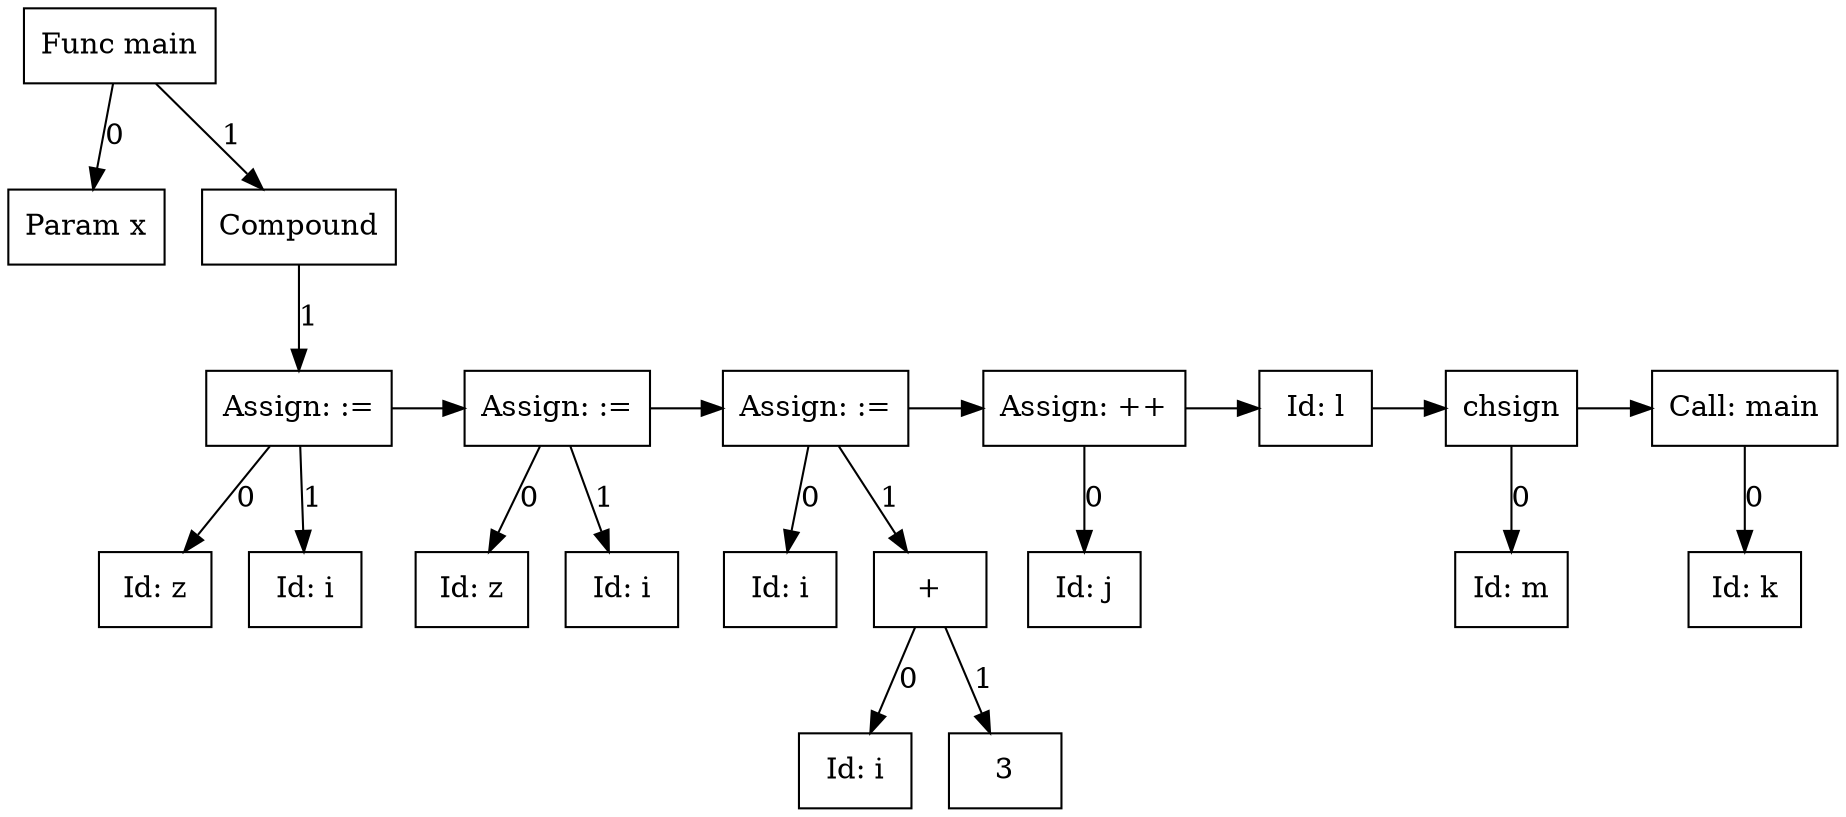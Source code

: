 digraph G {
node20 [label="Func main"; shape=box];
subgraph childNames_20 {
rankdir="LR"; rank="same"; ordering=out
node0 [label="Param x"; shape=box];
node19 [label="Compound"; shape=box];
}

subgraph childPtrs_20 {
rankdir="TB";
node20 -> node0 [label="0"];
node20 -> node19 [label="1"];
}

subgraph childNames_19 {
rankdir="LR"; rank="same"; ordering=out
node3 [label="Assign: :="; shape=box];
}

subgraph childPtrs_19 {
rankdir="TB";
node19 -> node3 [label="1"];
}

subgraph childNames_3 {
rankdir="LR"; rank="same"; ordering=out
node1 [label="Id: z"; shape=box];
node2 [label="Id: i"; shape=box];
}

subgraph childPtrs_3 {
rankdir="TB";
node3 -> node1 [label="0"];
node3 -> node2 [label="1"];
}

subgraph SibNames_3 {
rankdir="LR"; rank="same";
node3 [label="Assign: :="; shape=box];
node6 [label="Assign: :="; shape=box];
node11 [label="Assign: :="; shape=box];
node13 [label="Assign: ++"; shape=box];
node14 [label="Id: l"; shape=box];
node16 [label="chsign"; shape=box];
node18 [label="Call: main"; shape=box];
}

subgraph SibPtrs_3 {
rankdir="LR";
node3 -> node6;
node6 -> node11;
node11 -> node13;
node13 -> node14;
node14 -> node16;
node16 -> node18;
}

subgraph childNames_6 {
rankdir="LR"; rank="same"; ordering=out
node4 [label="Id: z"; shape=box];
node5 [label="Id: i"; shape=box];
}

subgraph childPtrs_6 {
rankdir="TB";
node6 -> node4 [label="0"];
node6 -> node5 [label="1"];
}

subgraph childNames_11 {
rankdir="LR"; rank="same"; ordering=out
node7 [label="Id: i"; shape=box];
node10 [label="+"; shape=box];
}

subgraph childPtrs_11 {
rankdir="TB";
node11 -> node7 [label="0"];
node11 -> node10 [label="1"];
}

subgraph childNames_10 {
rankdir="LR"; rank="same"; ordering=out
node8 [label="Id: i"; shape=box];
node9 [label="3"; shape=box];
}

subgraph childPtrs_10 {
rankdir="TB";
node10 -> node8 [label="0"];
node10 -> node9 [label="1"];
}

subgraph childNames_13 {
rankdir="LR"; rank="same"; ordering=out
node12 [label="Id: j"; shape=box];
}

subgraph childPtrs_13 {
rankdir="TB";
node13 -> node12 [label="0"];
}

subgraph childNames_16 {
rankdir="LR"; rank="same"; ordering=out
node15 [label="Id: m"; shape=box];
}

subgraph childPtrs_16 {
rankdir="TB";
node16 -> node15 [label="0"];
}

subgraph childNames_18 {
rankdir="LR"; rank="same"; ordering=out
node17 [label="Id: k"; shape=box];
}

subgraph childPtrs_18 {
rankdir="TB";
node18 -> node17 [label="0"];
}

}
